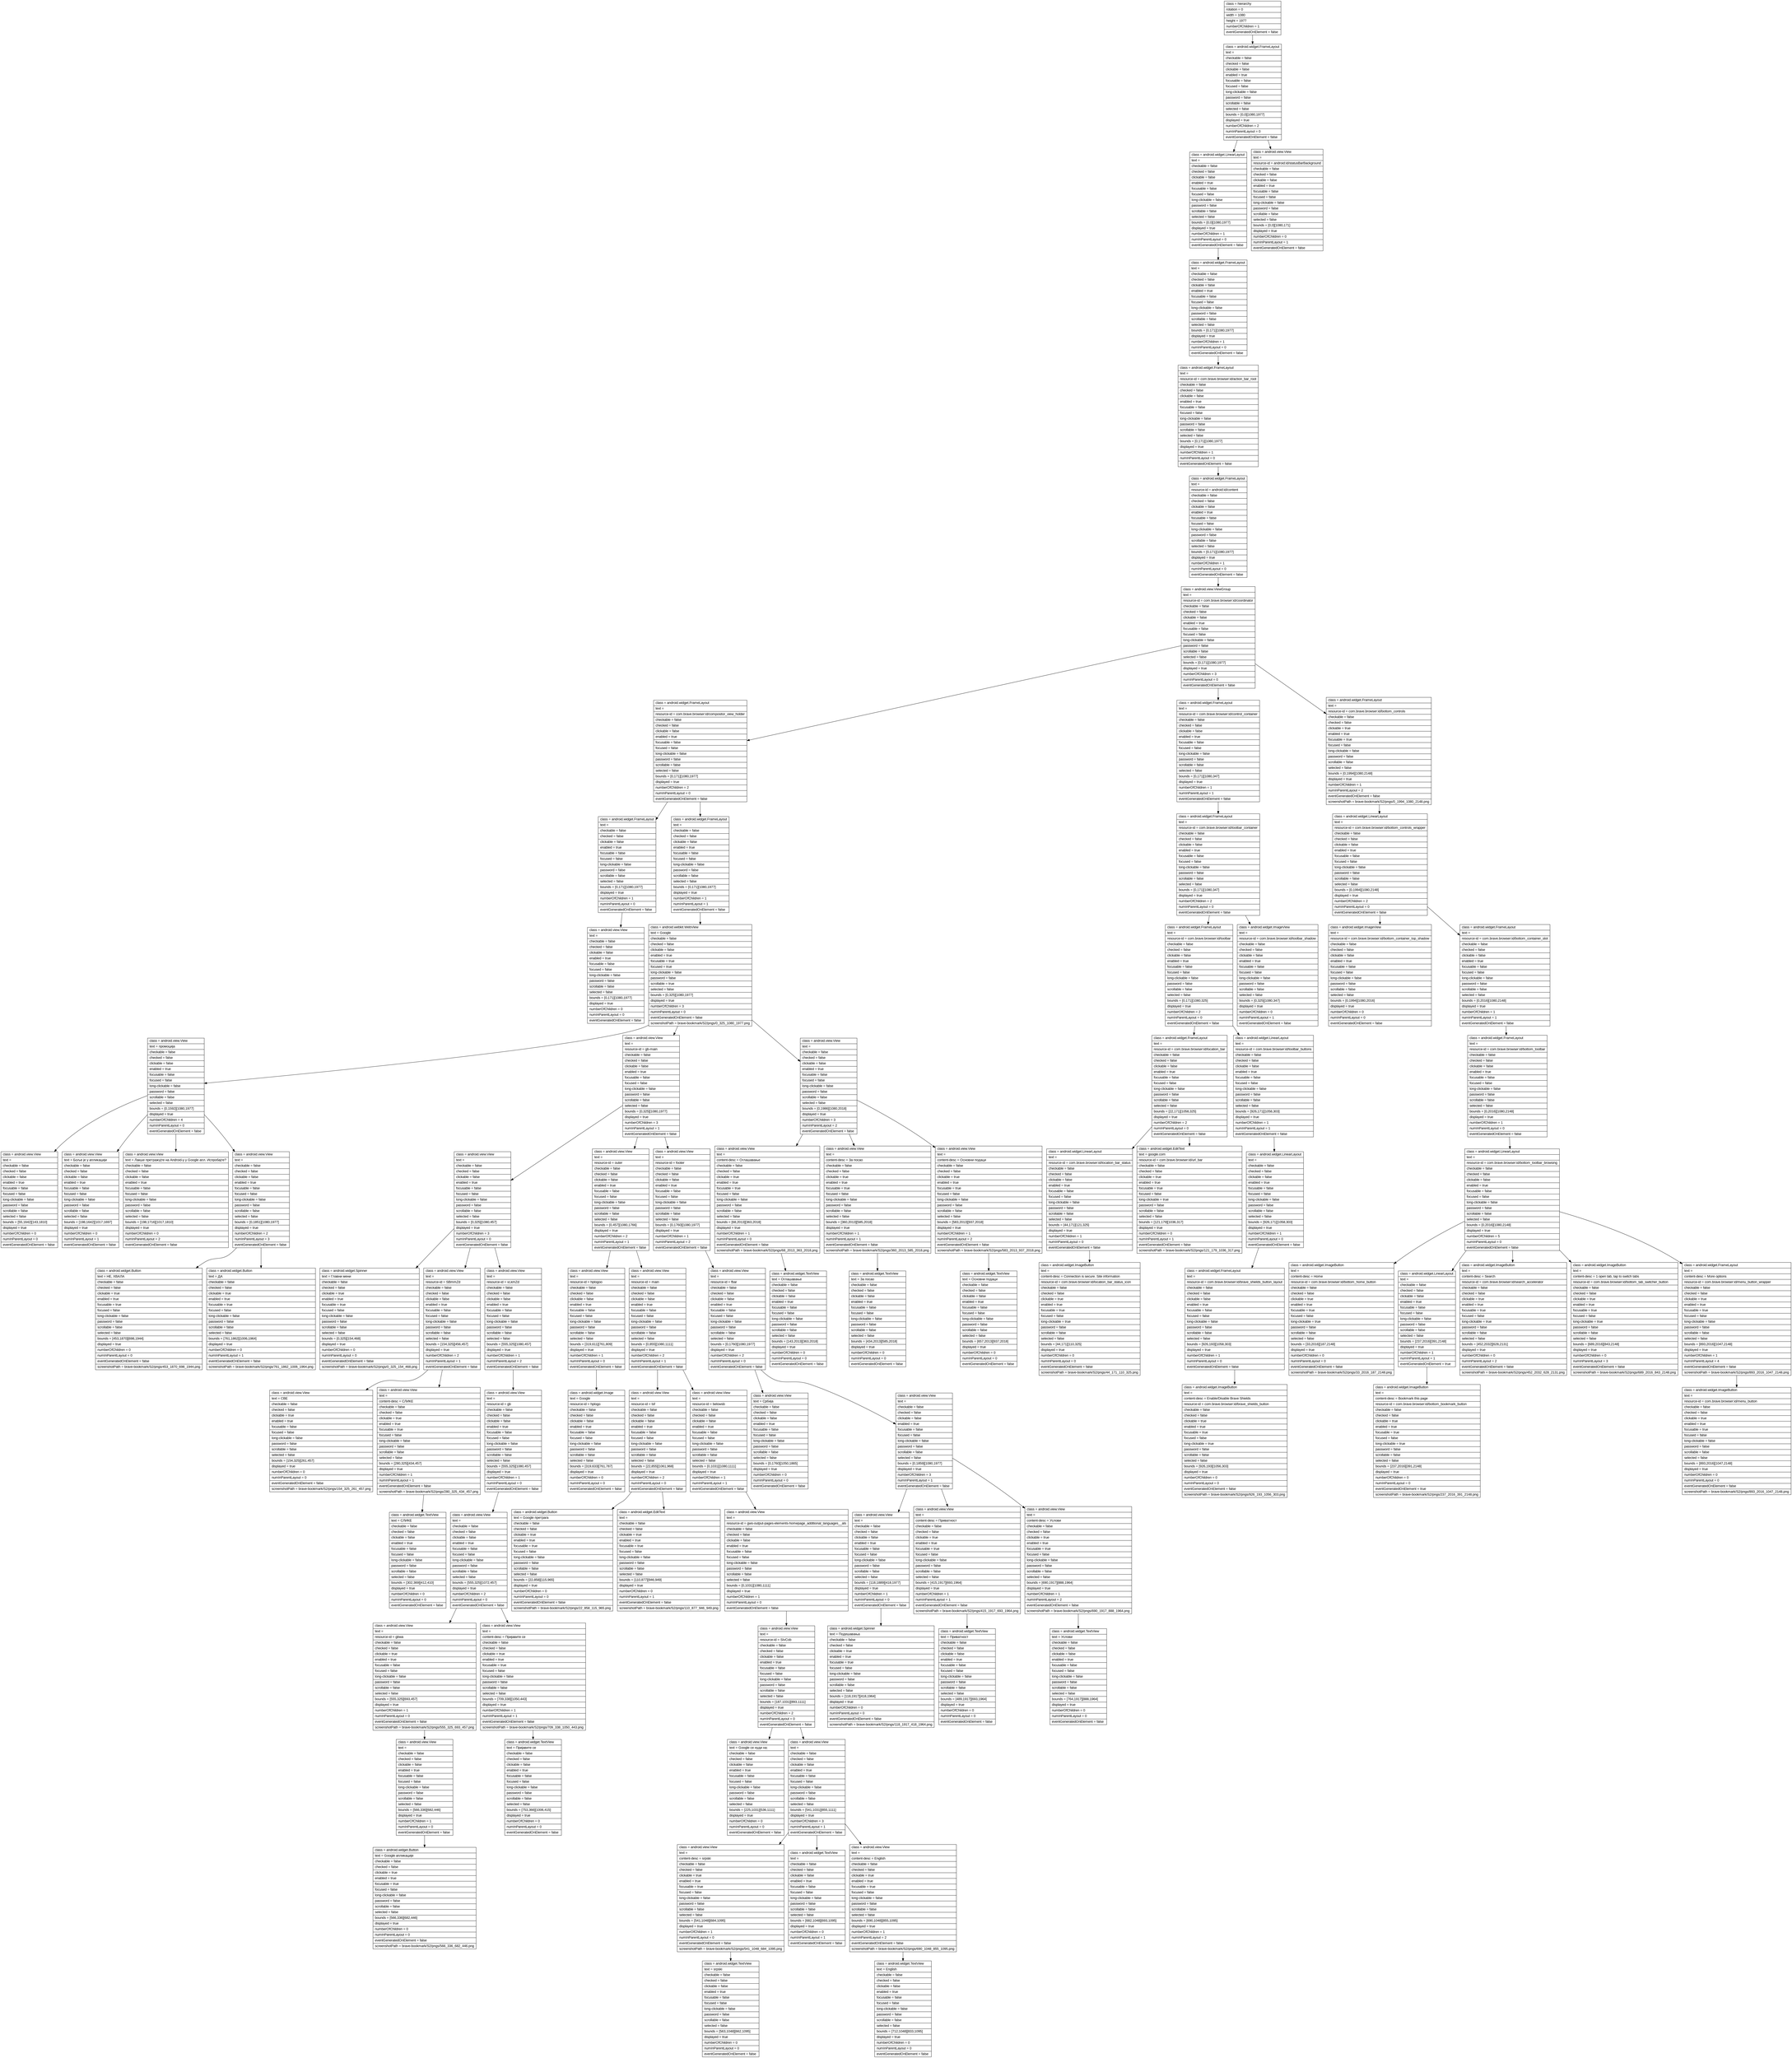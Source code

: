 digraph Layout {

	node [shape=record fontname=Arial];

	0	[label="{class = hierarchy\l|rotation = 0\l|width = 1080\l|height = 1977\l|numberOfChildren = 1\l|eventGeneratedOnElement = false \l}"]
	1	[label="{class = android.widget.FrameLayout\l|text = \l|checkable = false\l|checked = false\l|clickable = false\l|enabled = true\l|focusable = false\l|focused = false\l|long-clickable = false\l|password = false\l|scrollable = false\l|selected = false\l|bounds = [0,0][1080,1977]\l|displayed = true\l|numberOfChildren = 2\l|numInParentLayout = 0\l|eventGeneratedOnElement = false \l}"]
	2	[label="{class = android.widget.LinearLayout\l|text = \l|checkable = false\l|checked = false\l|clickable = false\l|enabled = true\l|focusable = false\l|focused = false\l|long-clickable = false\l|password = false\l|scrollable = false\l|selected = false\l|bounds = [0,0][1080,1977]\l|displayed = true\l|numberOfChildren = 1\l|numInParentLayout = 0\l|eventGeneratedOnElement = false \l}"]
	3	[label="{class = android.view.View\l|text = \l|resource-id = android:id/statusBarBackground\l|checkable = false\l|checked = false\l|clickable = false\l|enabled = true\l|focusable = false\l|focused = false\l|long-clickable = false\l|password = false\l|scrollable = false\l|selected = false\l|bounds = [0,0][1080,171]\l|displayed = true\l|numberOfChildren = 0\l|numInParentLayout = 1\l|eventGeneratedOnElement = false \l}"]
	4	[label="{class = android.widget.FrameLayout\l|text = \l|checkable = false\l|checked = false\l|clickable = false\l|enabled = true\l|focusable = false\l|focused = false\l|long-clickable = false\l|password = false\l|scrollable = false\l|selected = false\l|bounds = [0,171][1080,1977]\l|displayed = true\l|numberOfChildren = 1\l|numInParentLayout = 0\l|eventGeneratedOnElement = false \l}"]
	5	[label="{class = android.widget.FrameLayout\l|text = \l|resource-id = com.brave.browser:id/action_bar_root\l|checkable = false\l|checked = false\l|clickable = false\l|enabled = true\l|focusable = false\l|focused = false\l|long-clickable = false\l|password = false\l|scrollable = false\l|selected = false\l|bounds = [0,171][1080,1977]\l|displayed = true\l|numberOfChildren = 1\l|numInParentLayout = 0\l|eventGeneratedOnElement = false \l}"]
	6	[label="{class = android.widget.FrameLayout\l|text = \l|resource-id = android:id/content\l|checkable = false\l|checked = false\l|clickable = false\l|enabled = true\l|focusable = false\l|focused = false\l|long-clickable = false\l|password = false\l|scrollable = false\l|selected = false\l|bounds = [0,171][1080,1977]\l|displayed = true\l|numberOfChildren = 1\l|numInParentLayout = 0\l|eventGeneratedOnElement = false \l}"]
	7	[label="{class = android.view.ViewGroup\l|text = \l|resource-id = com.brave.browser:id/coordinator\l|checkable = false\l|checked = false\l|clickable = false\l|enabled = true\l|focusable = false\l|focused = false\l|long-clickable = false\l|password = false\l|scrollable = false\l|selected = false\l|bounds = [0,171][1080,1977]\l|displayed = true\l|numberOfChildren = 3\l|numInParentLayout = 0\l|eventGeneratedOnElement = false \l}"]
	8	[label="{class = android.widget.FrameLayout\l|text = \l|resource-id = com.brave.browser:id/compositor_view_holder\l|checkable = false\l|checked = false\l|clickable = false\l|enabled = true\l|focusable = false\l|focused = false\l|long-clickable = false\l|password = false\l|scrollable = false\l|selected = false\l|bounds = [0,171][1080,1977]\l|displayed = true\l|numberOfChildren = 2\l|numInParentLayout = 0\l|eventGeneratedOnElement = false \l}"]
	9	[label="{class = android.widget.FrameLayout\l|text = \l|resource-id = com.brave.browser:id/control_container\l|checkable = false\l|checked = false\l|clickable = false\l|enabled = true\l|focusable = false\l|focused = false\l|long-clickable = false\l|password = false\l|scrollable = false\l|selected = false\l|bounds = [0,171][1080,347]\l|displayed = true\l|numberOfChildren = 1\l|numInParentLayout = 1\l|eventGeneratedOnElement = false \l}"]
	10	[label="{class = android.widget.FrameLayout\l|text = \l|resource-id = com.brave.browser:id/bottom_controls\l|checkable = false\l|checked = false\l|clickable = true\l|enabled = true\l|focusable = true\l|focused = false\l|long-clickable = false\l|password = false\l|scrollable = false\l|selected = false\l|bounds = [0,1994][1080,2148]\l|displayed = true\l|numberOfChildren = 1\l|numInParentLayout = 2\l|eventGeneratedOnElement = false \l|screenshotPath = brave-bookmark/S2/pngs/0_1994_1080_2148.png\l}"]
	11	[label="{class = android.widget.FrameLayout\l|text = \l|checkable = false\l|checked = false\l|clickable = false\l|enabled = true\l|focusable = false\l|focused = false\l|long-clickable = false\l|password = false\l|scrollable = false\l|selected = false\l|bounds = [0,171][1080,1977]\l|displayed = true\l|numberOfChildren = 1\l|numInParentLayout = 0\l|eventGeneratedOnElement = false \l}"]
	12	[label="{class = android.widget.FrameLayout\l|text = \l|checkable = false\l|checked = false\l|clickable = false\l|enabled = true\l|focusable = false\l|focused = false\l|long-clickable = false\l|password = false\l|scrollable = false\l|selected = false\l|bounds = [0,171][1080,1977]\l|displayed = true\l|numberOfChildren = 1\l|numInParentLayout = 1\l|eventGeneratedOnElement = false \l}"]
	13	[label="{class = android.widget.FrameLayout\l|text = \l|resource-id = com.brave.browser:id/toolbar_container\l|checkable = false\l|checked = false\l|clickable = false\l|enabled = true\l|focusable = false\l|focused = false\l|long-clickable = false\l|password = false\l|scrollable = false\l|selected = false\l|bounds = [0,171][1080,347]\l|displayed = true\l|numberOfChildren = 2\l|numInParentLayout = 0\l|eventGeneratedOnElement = false \l}"]
	14	[label="{class = android.widget.LinearLayout\l|text = \l|resource-id = com.brave.browser:id/bottom_controls_wrapper\l|checkable = false\l|checked = false\l|clickable = false\l|enabled = true\l|focusable = false\l|focused = false\l|long-clickable = false\l|password = false\l|scrollable = false\l|selected = false\l|bounds = [0,1994][1080,2148]\l|displayed = true\l|numberOfChildren = 2\l|numInParentLayout = 0\l|eventGeneratedOnElement = false \l}"]
	15	[label="{class = android.view.View\l|text = \l|checkable = false\l|checked = false\l|clickable = false\l|enabled = true\l|focusable = false\l|focused = false\l|long-clickable = false\l|password = false\l|scrollable = false\l|selected = false\l|bounds = [0,171][1080,1977]\l|displayed = true\l|numberOfChildren = 0\l|numInParentLayout = 0\l|eventGeneratedOnElement = false \l}"]
	16	[label="{class = android.webkit.WebView\l|text = Google\l|checkable = false\l|checked = false\l|clickable = false\l|enabled = true\l|focusable = true\l|focused = true\l|long-clickable = false\l|password = false\l|scrollable = true\l|selected = false\l|bounds = [0,325][1080,1977]\l|displayed = true\l|numberOfChildren = 3\l|numInParentLayout = 0\l|eventGeneratedOnElement = false \l|screenshotPath = brave-bookmark/S2/pngs/0_325_1080_1977.png\l}"]
	17	[label="{class = android.widget.FrameLayout\l|text = \l|resource-id = com.brave.browser:id/toolbar\l|checkable = false\l|checked = false\l|clickable = false\l|enabled = true\l|focusable = false\l|focused = false\l|long-clickable = false\l|password = false\l|scrollable = false\l|selected = false\l|bounds = [0,171][1080,325]\l|displayed = true\l|numberOfChildren = 2\l|numInParentLayout = 0\l|eventGeneratedOnElement = false \l}"]
	18	[label="{class = android.widget.ImageView\l|text = \l|resource-id = com.brave.browser:id/toolbar_shadow\l|checkable = false\l|checked = false\l|clickable = false\l|enabled = true\l|focusable = false\l|focused = false\l|long-clickable = false\l|password = false\l|scrollable = false\l|selected = false\l|bounds = [0,325][1080,347]\l|displayed = true\l|numberOfChildren = 0\l|numInParentLayout = 1\l|eventGeneratedOnElement = false \l}"]
	19	[label="{class = android.widget.ImageView\l|text = \l|resource-id = com.brave.browser:id/bottom_container_top_shadow\l|checkable = false\l|checked = false\l|clickable = false\l|enabled = true\l|focusable = false\l|focused = false\l|long-clickable = false\l|password = false\l|scrollable = false\l|selected = false\l|bounds = [0,1994][1080,2016]\l|displayed = true\l|numberOfChildren = 0\l|numInParentLayout = 0\l|eventGeneratedOnElement = false \l}"]
	20	[label="{class = android.widget.FrameLayout\l|text = \l|resource-id = com.brave.browser:id/bottom_container_slot\l|checkable = false\l|checked = false\l|clickable = false\l|enabled = true\l|focusable = false\l|focused = false\l|long-clickable = false\l|password = false\l|scrollable = false\l|selected = false\l|bounds = [0,2016][1080,2148]\l|displayed = true\l|numberOfChildren = 1\l|numInParentLayout = 1\l|eventGeneratedOnElement = false \l}"]
	21	[label="{class = android.view.View\l|text = промоција\l|checkable = false\l|checked = false\l|clickable = false\l|enabled = true\l|focusable = false\l|focused = false\l|long-clickable = false\l|password = false\l|scrollable = false\l|selected = false\l|bounds = [0,1592][1080,1977]\l|displayed = true\l|numberOfChildren = 4\l|numInParentLayout = 0\l|eventGeneratedOnElement = false \l}"]
	22	[label="{class = android.view.View\l|text = \l|resource-id = gb-main\l|checkable = false\l|checked = false\l|clickable = false\l|enabled = true\l|focusable = false\l|focused = false\l|long-clickable = false\l|password = false\l|scrollable = false\l|selected = false\l|bounds = [0,325][1080,1977]\l|displayed = true\l|numberOfChildren = 3\l|numInParentLayout = 1\l|eventGeneratedOnElement = false \l}"]
	23	[label="{class = android.view.View\l|text = \l|checkable = false\l|checked = false\l|clickable = false\l|enabled = true\l|focusable = false\l|focused = false\l|long-clickable = false\l|password = false\l|scrollable = false\l|selected = false\l|bounds = [0,1986][1080,2018]\l|displayed = true\l|numberOfChildren = 3\l|numInParentLayout = 2\l|eventGeneratedOnElement = false \l}"]
	24	[label="{class = android.widget.FrameLayout\l|text = \l|resource-id = com.brave.browser:id/location_bar\l|checkable = false\l|checked = false\l|clickable = false\l|enabled = true\l|focusable = false\l|focused = false\l|long-clickable = false\l|password = false\l|scrollable = false\l|selected = false\l|bounds = [22,171][1058,325]\l|displayed = true\l|numberOfChildren = 2\l|numInParentLayout = 0\l|eventGeneratedOnElement = false \l}"]
	25	[label="{class = android.widget.LinearLayout\l|text = \l|resource-id = com.brave.browser:id/toolbar_buttons\l|checkable = false\l|checked = false\l|clickable = false\l|enabled = true\l|focusable = false\l|focused = false\l|long-clickable = false\l|password = false\l|scrollable = false\l|selected = false\l|bounds = [926,171][1058,303]\l|displayed = true\l|numberOfChildren = 1\l|numInParentLayout = 1\l|eventGeneratedOnElement = false \l}"]
	26	[label="{class = android.widget.FrameLayout\l|text = \l|resource-id = com.brave.browser:id/bottom_toolbar\l|checkable = false\l|checked = false\l|clickable = false\l|enabled = true\l|focusable = false\l|focused = false\l|long-clickable = false\l|password = false\l|scrollable = false\l|selected = false\l|bounds = [0,2016][1080,2148]\l|displayed = true\l|numberOfChildren = 1\l|numInParentLayout = 0\l|eventGeneratedOnElement = false \l}"]
	27	[label="{class = android.view.View\l|text = \l|checkable = false\l|checked = false\l|clickable = false\l|enabled = true\l|focusable = false\l|focused = false\l|long-clickable = false\l|password = false\l|scrollable = false\l|selected = false\l|bounds = [55,1642][143,1810]\l|displayed = true\l|numberOfChildren = 0\l|numInParentLayout = 0\l|eventGeneratedOnElement = false \l}"]
	28	[label="{class = android.view.View\l|text = Боље је у апликацији\l|checkable = false\l|checked = false\l|clickable = false\l|enabled = true\l|focusable = false\l|focused = false\l|long-clickable = false\l|password = false\l|scrollable = false\l|selected = false\l|bounds = [198,1642][1017,1697]\l|displayed = true\l|numberOfChildren = 0\l|numInParentLayout = 1\l|eventGeneratedOnElement = false \l}"]
	29	[label="{class = android.view.View\l|text = Лакше претражујте на Android-у у Google апл. Испробајте?\l|checkable = false\l|checked = false\l|clickable = false\l|enabled = true\l|focusable = false\l|focused = false\l|long-clickable = false\l|password = false\l|scrollable = false\l|selected = false\l|bounds = [198,1716][1017,1810]\l|displayed = true\l|numberOfChildren = 0\l|numInParentLayout = 2\l|eventGeneratedOnElement = false \l}"]
	30	[label="{class = android.view.View\l|text = \l|checkable = false\l|checked = false\l|clickable = false\l|enabled = true\l|focusable = false\l|focused = false\l|long-clickable = false\l|password = false\l|scrollable = false\l|selected = false\l|bounds = [0,1851][1080,1977]\l|displayed = true\l|numberOfChildren = 2\l|numInParentLayout = 3\l|eventGeneratedOnElement = false \l}"]
	31	[label="{class = android.view.View\l|text = \l|checkable = false\l|checked = false\l|clickable = false\l|enabled = true\l|focusable = false\l|focused = false\l|long-clickable = false\l|password = false\l|scrollable = false\l|selected = false\l|bounds = [0,325][1080,457]\l|displayed = true\l|numberOfChildren = 3\l|numInParentLayout = 0\l|eventGeneratedOnElement = false \l}"]
	32	[label="{class = android.view.View\l|text = \l|resource-id = outer\l|checkable = false\l|checked = false\l|clickable = false\l|enabled = true\l|focusable = false\l|focused = false\l|long-clickable = false\l|password = false\l|scrollable = false\l|selected = false\l|bounds = [0,457][1080,1766]\l|displayed = true\l|numberOfChildren = 2\l|numInParentLayout = 1\l|eventGeneratedOnElement = false \l}"]
	33	[label="{class = android.view.View\l|text = \l|resource-id = footer\l|checkable = false\l|checked = false\l|clickable = false\l|enabled = true\l|focusable = false\l|focused = false\l|long-clickable = false\l|password = false\l|scrollable = false\l|selected = false\l|bounds = [0,1760][1080,1977]\l|displayed = true\l|numberOfChildren = 1\l|numInParentLayout = 2\l|eventGeneratedOnElement = false \l}"]
	34	[label="{class = android.view.View\l|text = \l|content-desc = Оглашавање\l|checkable = false\l|checked = false\l|clickable = true\l|enabled = true\l|focusable = true\l|focused = false\l|long-clickable = false\l|password = false\l|scrollable = false\l|selected = false\l|bounds = [68,2013][363,2018]\l|displayed = true\l|numberOfChildren = 1\l|numInParentLayout = 0\l|eventGeneratedOnElement = false \l|screenshotPath = brave-bookmark/S2/pngs/68_2013_363_2018.png\l}"]
	35	[label="{class = android.view.View\l|text = \l|content-desc = За посао\l|checkable = false\l|checked = false\l|clickable = true\l|enabled = true\l|focusable = true\l|focused = false\l|long-clickable = false\l|password = false\l|scrollable = false\l|selected = false\l|bounds = [360,2013][585,2018]\l|displayed = true\l|numberOfChildren = 1\l|numInParentLayout = 1\l|eventGeneratedOnElement = false \l|screenshotPath = brave-bookmark/S2/pngs/360_2013_585_2018.png\l}"]
	36	[label="{class = android.view.View\l|text = \l|content-desc = Основни подаци\l|checkable = false\l|checked = false\l|clickable = true\l|enabled = true\l|focusable = true\l|focused = false\l|long-clickable = false\l|password = false\l|scrollable = false\l|selected = false\l|bounds = [583,2013][937,2018]\l|displayed = true\l|numberOfChildren = 1\l|numInParentLayout = 2\l|eventGeneratedOnElement = false \l|screenshotPath = brave-bookmark/S2/pngs/583_2013_937_2018.png\l}"]
	37	[label="{class = android.widget.LinearLayout\l|text = \l|resource-id = com.brave.browser:id/location_bar_status\l|checkable = false\l|checked = false\l|clickable = false\l|enabled = true\l|focusable = false\l|focused = false\l|long-clickable = false\l|password = false\l|scrollable = false\l|selected = false\l|bounds = [44,171][121,325]\l|displayed = true\l|numberOfChildren = 1\l|numInParentLayout = 0\l|eventGeneratedOnElement = false \l}"]
	38	[label="{class = android.widget.EditText\l|text = google.com\l|resource-id = com.brave.browser:id/url_bar\l|checkable = false\l|checked = false\l|clickable = true\l|enabled = true\l|focusable = true\l|focused = false\l|long-clickable = true\l|password = false\l|scrollable = false\l|selected = false\l|bounds = [121,179][1036,317]\l|displayed = true\l|numberOfChildren = 0\l|numInParentLayout = 1\l|eventGeneratedOnElement = false \l|screenshotPath = brave-bookmark/S2/pngs/121_179_1036_317.png\l}"]
	39	[label="{class = android.widget.LinearLayout\l|text = \l|checkable = false\l|checked = false\l|clickable = false\l|enabled = true\l|focusable = false\l|focused = false\l|long-clickable = false\l|password = false\l|scrollable = false\l|selected = false\l|bounds = [926,171][1058,303]\l|displayed = true\l|numberOfChildren = 1\l|numInParentLayout = 0\l|eventGeneratedOnElement = false \l}"]
	40	[label="{class = android.widget.LinearLayout\l|text = \l|resource-id = com.brave.browser:id/bottom_toolbar_browsing\l|checkable = false\l|checked = false\l|clickable = false\l|enabled = true\l|focusable = false\l|focused = false\l|long-clickable = false\l|password = false\l|scrollable = false\l|selected = false\l|bounds = [0,2016][1080,2148]\l|displayed = true\l|numberOfChildren = 5\l|numInParentLayout = 0\l|eventGeneratedOnElement = false \l}"]
	41	[label="{class = android.widget.Button\l|text = НЕ, ХВАЛА\l|checkable = false\l|checked = false\l|clickable = true\l|enabled = true\l|focusable = true\l|focused = false\l|long-clickable = false\l|password = false\l|scrollable = false\l|selected = false\l|bounds = [453,1870][698,1944]\l|displayed = true\l|numberOfChildren = 0\l|numInParentLayout = 0\l|eventGeneratedOnElement = false \l|screenshotPath = brave-bookmark/S2/pngs/453_1870_698_1944.png\l}"]
	42	[label="{class = android.widget.Button\l|text = ДА\l|checkable = false\l|checked = false\l|clickable = true\l|enabled = true\l|focusable = true\l|focused = false\l|long-clickable = false\l|password = false\l|scrollable = false\l|selected = false\l|bounds = [761,1862][1006,1964]\l|displayed = true\l|numberOfChildren = 0\l|numInParentLayout = 1\l|eventGeneratedOnElement = false \l|screenshotPath = brave-bookmark/S2/pngs/761_1862_1006_1964.png\l}"]
	43	[label="{class = android.widget.Spinner\l|text = Главни мени\l|checkable = false\l|checked = false\l|clickable = true\l|enabled = true\l|focusable = true\l|focused = false\l|long-clickable = false\l|password = false\l|scrollable = false\l|selected = false\l|bounds = [0,325][154,468]\l|displayed = true\l|numberOfChildren = 0\l|numInParentLayout = 0\l|eventGeneratedOnElement = false \l|screenshotPath = brave-bookmark/S2/pngs/0_325_154_468.png\l}"]
	44	[label="{class = android.view.View\l|text = \l|resource-id = SBmmZd\l|checkable = false\l|checked = false\l|clickable = false\l|enabled = true\l|focusable = false\l|focused = false\l|long-clickable = false\l|password = false\l|scrollable = false\l|selected = false\l|bounds = [154,325][456,457]\l|displayed = true\l|numberOfChildren = 2\l|numInParentLayout = 1\l|eventGeneratedOnElement = false \l}"]
	45	[label="{class = android.view.View\l|text = \l|resource-id = vLkmZd\l|checkable = false\l|checked = false\l|clickable = false\l|enabled = true\l|focusable = false\l|focused = false\l|long-clickable = false\l|password = false\l|scrollable = false\l|selected = false\l|bounds = [555,325][1080,457]\l|displayed = true\l|numberOfChildren = 1\l|numInParentLayout = 2\l|eventGeneratedOnElement = false \l}"]
	46	[label="{class = android.view.View\l|text = \l|resource-id = hplogoo\l|checkable = false\l|checked = false\l|clickable = false\l|enabled = true\l|focusable = false\l|focused = false\l|long-clickable = false\l|password = false\l|scrollable = false\l|selected = false\l|bounds = [319,611][761,809]\l|displayed = true\l|numberOfChildren = 1\l|numInParentLayout = 0\l|eventGeneratedOnElement = false \l}"]
	47	[label="{class = android.view.View\l|text = \l|resource-id = main\l|checkable = false\l|checked = false\l|clickable = false\l|enabled = true\l|focusable = false\l|focused = false\l|long-clickable = false\l|password = false\l|scrollable = false\l|selected = false\l|bounds = [0,855][1080,1111]\l|displayed = true\l|numberOfChildren = 2\l|numInParentLayout = 1\l|eventGeneratedOnElement = false \l}"]
	48	[label="{class = android.view.View\l|text = \l|resource-id = fbar\l|checkable = false\l|checked = false\l|clickable = false\l|enabled = true\l|focusable = false\l|focused = false\l|long-clickable = false\l|password = false\l|scrollable = false\l|selected = false\l|bounds = [0,1760][1080,1977]\l|displayed = true\l|numberOfChildren = 2\l|numInParentLayout = 0\l|eventGeneratedOnElement = false \l}"]
	49	[label="{class = android.widget.TextView\l|text = Оглашавање\l|checkable = false\l|checked = false\l|clickable = false\l|enabled = true\l|focusable = false\l|focused = false\l|long-clickable = false\l|password = false\l|scrollable = false\l|selected = false\l|bounds = [143,2013][363,2018]\l|displayed = true\l|numberOfChildren = 0\l|numInParentLayout = 0\l|eventGeneratedOnElement = false \l}"]
	50	[label="{class = android.widget.TextView\l|text = За посао\l|checkable = false\l|checked = false\l|clickable = false\l|enabled = true\l|focusable = false\l|focused = false\l|long-clickable = false\l|password = false\l|scrollable = false\l|selected = false\l|bounds = [434,2013][585,2018]\l|displayed = true\l|numberOfChildren = 0\l|numInParentLayout = 0\l|eventGeneratedOnElement = false \l}"]
	51	[label="{class = android.widget.TextView\l|text = Основни подаци\l|checkable = false\l|checked = false\l|clickable = false\l|enabled = true\l|focusable = false\l|focused = false\l|long-clickable = false\l|password = false\l|scrollable = false\l|selected = false\l|bounds = [657,2013][937,2018]\l|displayed = true\l|numberOfChildren = 0\l|numInParentLayout = 0\l|eventGeneratedOnElement = false \l}"]
	52	[label="{class = android.widget.ImageButton\l|text = \l|content-desc = Connection is secure. Site information\l|resource-id = com.brave.browser:id/location_bar_status_icon\l|checkable = false\l|checked = false\l|clickable = true\l|enabled = true\l|focusable = true\l|focused = false\l|long-clickable = true\l|password = false\l|scrollable = false\l|selected = false\l|bounds = [44,171][110,325]\l|displayed = true\l|numberOfChildren = 0\l|numInParentLayout = 0\l|eventGeneratedOnElement = false \l|screenshotPath = brave-bookmark/S2/pngs/44_171_110_325.png\l}"]
	53	[label="{class = android.widget.FrameLayout\l|text = \l|resource-id = com.brave.browser:id/brave_shields_button_layout\l|checkable = false\l|checked = false\l|clickable = false\l|enabled = true\l|focusable = false\l|focused = false\l|long-clickable = false\l|password = false\l|scrollable = false\l|selected = false\l|bounds = [926,193][1058,303]\l|displayed = true\l|numberOfChildren = 1\l|numInParentLayout = 0\l|eventGeneratedOnElement = false \l}"]
	54	[label="{class = android.widget.ImageButton\l|text = \l|content-desc = Home\l|resource-id = com.brave.browser:id/bottom_home_button\l|checkable = false\l|checked = false\l|clickable = true\l|enabled = true\l|focusable = true\l|focused = false\l|long-clickable = true\l|password = false\l|scrollable = false\l|selected = false\l|bounds = [33,2016][187,2148]\l|displayed = true\l|numberOfChildren = 0\l|numInParentLayout = 0\l|eventGeneratedOnElement = false \l|screenshotPath = brave-bookmark/S2/pngs/33_2016_187_2148.png\l}"]
	55	[label="{class = android.widget.LinearLayout\l|text = \l|checkable = false\l|checked = false\l|clickable = false\l|enabled = true\l|focusable = false\l|focused = false\l|long-clickable = false\l|password = false\l|scrollable = false\l|selected = false\l|bounds = [237,2016][391,2148]\l|displayed = true\l|numberOfChildren = 1\l|numInParentLayout = 1\l|eventGeneratedOnElement = true \l}"]
	56	[label="{class = android.widget.ImageButton\l|text = \l|content-desc = Search\l|resource-id = com.brave.browser:id/search_accelerator\l|checkable = false\l|checked = false\l|clickable = true\l|enabled = true\l|focusable = true\l|focused = false\l|long-clickable = true\l|password = false\l|scrollable = false\l|selected = false\l|bounds = [452,2032][628,2131]\l|displayed = true\l|numberOfChildren = 0\l|numInParentLayout = 2\l|eventGeneratedOnElement = false \l|screenshotPath = brave-bookmark/S2/pngs/452_2032_628_2131.png\l}"]
	57	[label="{class = android.widget.ImageButton\l|text = \l|content-desc = 1 open tab, tap to switch tabs\l|resource-id = com.brave.browser:id/bottom_tab_switcher_button\l|checkable = false\l|checked = false\l|clickable = true\l|enabled = true\l|focusable = true\l|focused = false\l|long-clickable = true\l|password = false\l|scrollable = false\l|selected = false\l|bounds = [689,2016][843,2148]\l|displayed = true\l|numberOfChildren = 0\l|numInParentLayout = 3\l|eventGeneratedOnElement = false \l|screenshotPath = brave-bookmark/S2/pngs/689_2016_843_2148.png\l}"]
	58	[label="{class = android.widget.FrameLayout\l|text = \l|content-desc = More options\l|resource-id = com.brave.browser:id/menu_button_wrapper\l|checkable = false\l|checked = false\l|clickable = true\l|enabled = true\l|focusable = true\l|focused = false\l|long-clickable = false\l|password = false\l|scrollable = false\l|selected = false\l|bounds = [893,2016][1047,2148]\l|displayed = true\l|numberOfChildren = 1\l|numInParentLayout = 4\l|eventGeneratedOnElement = false \l|screenshotPath = brave-bookmark/S2/pngs/893_2016_1047_2148.png\l}"]
	59	[label="{class = android.view.View\l|text = СВЕ\l|checkable = false\l|checked = false\l|clickable = true\l|enabled = true\l|focusable = false\l|focused = false\l|long-clickable = false\l|password = false\l|scrollable = false\l|selected = false\l|bounds = [154,325][261,457]\l|displayed = true\l|numberOfChildren = 0\l|numInParentLayout = 0\l|eventGeneratedOnElement = false \l|screenshotPath = brave-bookmark/S2/pngs/154_325_261_457.png\l}"]
	60	[label="{class = android.view.View\l|text = \l|content-desc = СЛИКЕ\l|checkable = false\l|checked = false\l|clickable = true\l|enabled = true\l|focusable = true\l|focused = false\l|long-clickable = false\l|password = false\l|scrollable = false\l|selected = false\l|bounds = [280,325][434,457]\l|displayed = true\l|numberOfChildren = 1\l|numInParentLayout = 1\l|eventGeneratedOnElement = false \l|screenshotPath = brave-bookmark/S2/pngs/280_325_434_457.png\l}"]
	61	[label="{class = android.view.View\l|text = \l|resource-id = gb\l|checkable = false\l|checked = false\l|clickable = false\l|enabled = true\l|focusable = false\l|focused = false\l|long-clickable = false\l|password = false\l|scrollable = false\l|selected = false\l|bounds = [555,325][1080,457]\l|displayed = true\l|numberOfChildren = 1\l|numInParentLayout = 0\l|eventGeneratedOnElement = false \l}"]
	62	[label="{class = android.widget.Image\l|text = Google\l|resource-id = hplogo\l|checkable = false\l|checked = false\l|clickable = false\l|enabled = true\l|focusable = false\l|focused = false\l|long-clickable = false\l|password = false\l|scrollable = false\l|selected = false\l|bounds = [319,633][761,787]\l|displayed = true\l|numberOfChildren = 0\l|numInParentLayout = 0\l|eventGeneratedOnElement = false \l}"]
	63	[label="{class = android.view.View\l|text = \l|resource-id = tsf\l|checkable = false\l|checked = false\l|clickable = false\l|enabled = true\l|focusable = false\l|focused = false\l|long-clickable = false\l|password = false\l|scrollable = false\l|selected = false\l|bounds = [22,855][1061,968]\l|displayed = true\l|numberOfChildren = 2\l|numInParentLayout = 0\l|eventGeneratedOnElement = false \l}"]
	64	[label="{class = android.view.View\l|text = \l|resource-id = belowsb\l|checkable = false\l|checked = false\l|clickable = false\l|enabled = true\l|focusable = false\l|focused = false\l|long-clickable = false\l|password = false\l|scrollable = false\l|selected = false\l|bounds = [0,1031][1080,1111]\l|displayed = true\l|numberOfChildren = 1\l|numInParentLayout = 1\l|eventGeneratedOnElement = false \l}"]
	65	[label="{class = android.view.View\l|text = Србија\l|checkable = false\l|checked = false\l|clickable = false\l|enabled = true\l|focusable = false\l|focused = false\l|long-clickable = false\l|password = false\l|scrollable = false\l|selected = false\l|bounds = [0,1760][1050,1865]\l|displayed = true\l|numberOfChildren = 0\l|numInParentLayout = 0\l|eventGeneratedOnElement = false \l}"]
	66	[label="{class = android.view.View\l|text = \l|checkable = false\l|checked = false\l|clickable = false\l|enabled = true\l|focusable = false\l|focused = false\l|long-clickable = false\l|password = false\l|scrollable = false\l|selected = false\l|bounds = [0,1859][1080,1977]\l|displayed = true\l|numberOfChildren = 3\l|numInParentLayout = 1\l|eventGeneratedOnElement = false \l}"]
	67	[label="{class = android.widget.ImageButton\l|text = \l|content-desc = Enable/Disable Brave Shields\l|resource-id = com.brave.browser:id/brave_shields_button\l|checkable = false\l|checked = false\l|clickable = true\l|enabled = true\l|focusable = true\l|focused = false\l|long-clickable = true\l|password = false\l|scrollable = false\l|selected = false\l|bounds = [926,193][1056,303]\l|displayed = true\l|numberOfChildren = 0\l|numInParentLayout = 0\l|eventGeneratedOnElement = false \l|screenshotPath = brave-bookmark/S2/pngs/926_193_1056_303.png\l}"]
	68	[label="{class = android.widget.ImageButton\l|text = \l|content-desc = Bookmark this page\l|resource-id = com.brave.browser:id/bottom_bookmark_button\l|checkable = false\l|checked = false\l|clickable = true\l|enabled = true\l|focusable = true\l|focused = false\l|long-clickable = true\l|password = false\l|scrollable = false\l|selected = false\l|bounds = [237,2016][391,2148]\l|displayed = true\l|numberOfChildren = 0\l|numInParentLayout = 0\l|eventGeneratedOnElement = true \l|screenshotPath = brave-bookmark/S2/pngs/237_2016_391_2148.png\l}"]
	69	[label="{class = android.widget.ImageButton\l|text = \l|resource-id = com.brave.browser:id/menu_button\l|checkable = false\l|checked = false\l|clickable = true\l|enabled = true\l|focusable = true\l|focused = false\l|long-clickable = false\l|password = false\l|scrollable = false\l|selected = false\l|bounds = [893,2016][1047,2148]\l|displayed = true\l|numberOfChildren = 0\l|numInParentLayout = 0\l|eventGeneratedOnElement = false \l|screenshotPath = brave-bookmark/S2/pngs/893_2016_1047_2148.png\l}"]
	70	[label="{class = android.widget.TextView\l|text = СЛИКЕ\l|checkable = false\l|checked = false\l|clickable = false\l|enabled = true\l|focusable = false\l|focused = false\l|long-clickable = false\l|password = false\l|scrollable = false\l|selected = false\l|bounds = [302,369][412,410]\l|displayed = true\l|numberOfChildren = 0\l|numInParentLayout = 0\l|eventGeneratedOnElement = false \l}"]
	71	[label="{class = android.view.View\l|text = \l|checkable = false\l|checked = false\l|clickable = false\l|enabled = true\l|focusable = false\l|focused = false\l|long-clickable = false\l|password = false\l|scrollable = false\l|selected = false\l|bounds = [555,325][1072,457]\l|displayed = true\l|numberOfChildren = 2\l|numInParentLayout = 0\l|eventGeneratedOnElement = false \l}"]
	72	[label="{class = android.widget.Button\l|text = Google претрага\l|checkable = false\l|checked = false\l|clickable = true\l|enabled = true\l|focusable = true\l|focused = false\l|long-clickable = false\l|password = false\l|scrollable = false\l|selected = false\l|bounds = [22,858][115,965]\l|displayed = true\l|numberOfChildren = 0\l|numInParentLayout = 0\l|eventGeneratedOnElement = false \l|screenshotPath = brave-bookmark/S2/pngs/22_858_115_965.png\l}"]
	73	[label="{class = android.widget.EditText\l|text = \l|checkable = false\l|checked = false\l|clickable = true\l|enabled = true\l|focusable = true\l|focused = false\l|long-clickable = false\l|password = false\l|scrollable = false\l|selected = false\l|bounds = [110,877][946,949]\l|displayed = true\l|numberOfChildren = 0\l|numInParentLayout = 1\l|eventGeneratedOnElement = false \l|screenshotPath = brave-bookmark/S2/pngs/110_877_946_949.png\l}"]
	74	[label="{class = android.view.View\l|text = \l|resource-id = gws-output-pages-elements-homepage_additional_languages__als\l|checkable = false\l|checked = false\l|clickable = false\l|enabled = true\l|focusable = false\l|focused = false\l|long-clickable = false\l|password = false\l|scrollable = false\l|selected = false\l|bounds = [0,1031][1080,1111]\l|displayed = true\l|numberOfChildren = 1\l|numInParentLayout = 0\l|eventGeneratedOnElement = false \l}"]
	75	[label="{class = android.view.View\l|text = \l|checkable = false\l|checked = false\l|clickable = false\l|enabled = true\l|focusable = false\l|focused = false\l|long-clickable = false\l|password = false\l|scrollable = false\l|selected = false\l|bounds = [118,1889][418,1977]\l|displayed = true\l|numberOfChildren = 1\l|numInParentLayout = 0\l|eventGeneratedOnElement = false \l}"]
	76	[label="{class = android.view.View\l|text = \l|content-desc = Приватност\l|checkable = false\l|checked = false\l|clickable = true\l|enabled = true\l|focusable = true\l|focused = false\l|long-clickable = false\l|password = false\l|scrollable = false\l|selected = false\l|bounds = [415,1917][693,1964]\l|displayed = true\l|numberOfChildren = 1\l|numInParentLayout = 1\l|eventGeneratedOnElement = false \l|screenshotPath = brave-bookmark/S2/pngs/415_1917_693_1964.png\l}"]
	77	[label="{class = android.view.View\l|text = \l|content-desc = Услови\l|checkable = false\l|checked = false\l|clickable = true\l|enabled = true\l|focusable = true\l|focused = false\l|long-clickable = false\l|password = false\l|scrollable = false\l|selected = false\l|bounds = [690,1917][888,1964]\l|displayed = true\l|numberOfChildren = 1\l|numInParentLayout = 2\l|eventGeneratedOnElement = false \l|screenshotPath = brave-bookmark/S2/pngs/690_1917_888_1964.png\l}"]
	78	[label="{class = android.view.View\l|text = \l|resource-id = gbwa\l|checkable = false\l|checked = false\l|clickable = true\l|enabled = true\l|focusable = false\l|focused = false\l|long-clickable = false\l|password = false\l|scrollable = false\l|selected = false\l|bounds = [555,325][693,457]\l|displayed = true\l|numberOfChildren = 1\l|numInParentLayout = 0\l|eventGeneratedOnElement = false \l|screenshotPath = brave-bookmark/S2/pngs/555_325_693_457.png\l}"]
	79	[label="{class = android.view.View\l|text = \l|content-desc = Пријавите се\l|checkable = false\l|checked = false\l|clickable = true\l|enabled = true\l|focusable = true\l|focused = false\l|long-clickable = false\l|password = false\l|scrollable = false\l|selected = false\l|bounds = [709,338][1050,443]\l|displayed = true\l|numberOfChildren = 1\l|numInParentLayout = 1\l|eventGeneratedOnElement = false \l|screenshotPath = brave-bookmark/S2/pngs/709_338_1050_443.png\l}"]
	80	[label="{class = android.view.View\l|text = \l|resource-id = SIvCob\l|checkable = false\l|checked = false\l|clickable = false\l|enabled = true\l|focusable = false\l|focused = false\l|long-clickable = false\l|password = false\l|scrollable = false\l|selected = false\l|bounds = [187,1031][893,1111]\l|displayed = true\l|numberOfChildren = 2\l|numInParentLayout = 0\l|eventGeneratedOnElement = false \l}"]
	81	[label="{class = android.widget.Spinner\l|text = Подешавања\l|checkable = false\l|checked = false\l|clickable = true\l|enabled = true\l|focusable = true\l|focused = false\l|long-clickable = false\l|password = false\l|scrollable = false\l|selected = false\l|bounds = [118,1917][418,1964]\l|displayed = true\l|numberOfChildren = 0\l|numInParentLayout = 0\l|eventGeneratedOnElement = false \l|screenshotPath = brave-bookmark/S2/pngs/118_1917_418_1964.png\l}"]
	82	[label="{class = android.widget.TextView\l|text = Приватност\l|checkable = false\l|checked = false\l|clickable = false\l|enabled = true\l|focusable = false\l|focused = false\l|long-clickable = false\l|password = false\l|scrollable = false\l|selected = false\l|bounds = [489,1917][693,1964]\l|displayed = true\l|numberOfChildren = 0\l|numInParentLayout = 0\l|eventGeneratedOnElement = false \l}"]
	83	[label="{class = android.widget.TextView\l|text = Услови\l|checkable = false\l|checked = false\l|clickable = false\l|enabled = true\l|focusable = false\l|focused = false\l|long-clickable = false\l|password = false\l|scrollable = false\l|selected = false\l|bounds = [764,1917][888,1964]\l|displayed = true\l|numberOfChildren = 0\l|numInParentLayout = 0\l|eventGeneratedOnElement = false \l}"]
	84	[label="{class = android.view.View\l|text = \l|checkable = false\l|checked = false\l|clickable = false\l|enabled = true\l|focusable = false\l|focused = false\l|long-clickable = false\l|password = false\l|scrollable = false\l|selected = false\l|bounds = [566,336][682,446]\l|displayed = true\l|numberOfChildren = 1\l|numInParentLayout = 0\l|eventGeneratedOnElement = false \l}"]
	85	[label="{class = android.widget.TextView\l|text = Пријавите се\l|checkable = false\l|checked = false\l|clickable = false\l|enabled = true\l|focusable = false\l|focused = false\l|long-clickable = false\l|password = false\l|scrollable = false\l|selected = false\l|bounds = [753,366][1006,415]\l|displayed = true\l|numberOfChildren = 0\l|numInParentLayout = 0\l|eventGeneratedOnElement = false \l}"]
	86	[label="{class = android.view.View\l|text = Google се нуди на:\l|checkable = false\l|checked = false\l|clickable = false\l|enabled = true\l|focusable = false\l|focused = false\l|long-clickable = false\l|password = false\l|scrollable = false\l|selected = false\l|bounds = [225,1031][536,1111]\l|displayed = true\l|numberOfChildren = 0\l|numInParentLayout = 0\l|eventGeneratedOnElement = false \l}"]
	87	[label="{class = android.view.View\l|text = \l|checkable = false\l|checked = false\l|clickable = false\l|enabled = true\l|focusable = false\l|focused = false\l|long-clickable = false\l|password = false\l|scrollable = false\l|selected = false\l|bounds = [541,1031][855,1111]\l|displayed = true\l|numberOfChildren = 3\l|numInParentLayout = 1\l|eventGeneratedOnElement = false \l}"]
	88	[label="{class = android.widget.Button\l|text = Google апликације\l|checkable = false\l|checked = false\l|clickable = true\l|enabled = true\l|focusable = true\l|focused = false\l|long-clickable = false\l|password = false\l|scrollable = false\l|selected = false\l|bounds = [566,336][682,446]\l|displayed = true\l|numberOfChildren = 0\l|numInParentLayout = 0\l|eventGeneratedOnElement = false \l|screenshotPath = brave-bookmark/S2/pngs/566_336_682_446.png\l}"]
	89	[label="{class = android.view.View\l|text = \l|content-desc = srpski\l|checkable = false\l|checked = false\l|clickable = true\l|enabled = true\l|focusable = true\l|focused = false\l|long-clickable = false\l|password = false\l|scrollable = false\l|selected = false\l|bounds = [541,1048][684,1095]\l|displayed = true\l|numberOfChildren = 1\l|numInParentLayout = 0\l|eventGeneratedOnElement = false \l|screenshotPath = brave-bookmark/S2/pngs/541_1048_684_1095.png\l}"]
	90	[label="{class = android.widget.TextView\l|text =  \l|checkable = false\l|checked = false\l|clickable = false\l|enabled = true\l|focusable = false\l|focused = false\l|long-clickable = false\l|password = false\l|scrollable = false\l|selected = false\l|bounds = [682,1048][693,1095]\l|displayed = true\l|numberOfChildren = 0\l|numInParentLayout = 1\l|eventGeneratedOnElement = false \l}"]
	91	[label="{class = android.view.View\l|text = \l|content-desc = English\l|checkable = false\l|checked = false\l|clickable = true\l|enabled = true\l|focusable = true\l|focused = false\l|long-clickable = false\l|password = false\l|scrollable = false\l|selected = false\l|bounds = [690,1048][855,1095]\l|displayed = true\l|numberOfChildren = 1\l|numInParentLayout = 2\l|eventGeneratedOnElement = false \l|screenshotPath = brave-bookmark/S2/pngs/690_1048_855_1095.png\l}"]
	92	[label="{class = android.widget.TextView\l|text = srpski\l|checkable = false\l|checked = false\l|clickable = false\l|enabled = true\l|focusable = false\l|focused = false\l|long-clickable = false\l|password = false\l|scrollable = false\l|selected = false\l|bounds = [563,1048][662,1095]\l|displayed = true\l|numberOfChildren = 0\l|numInParentLayout = 0\l|eventGeneratedOnElement = false \l}"]
	93	[label="{class = android.widget.TextView\l|text = English\l|checkable = false\l|checked = false\l|clickable = false\l|enabled = true\l|focusable = false\l|focused = false\l|long-clickable = false\l|password = false\l|scrollable = false\l|selected = false\l|bounds = [712,1048][833,1095]\l|displayed = true\l|numberOfChildren = 0\l|numInParentLayout = 0\l|eventGeneratedOnElement = false \l}"]


	0 -> 1
	1 -> 2
	1 -> 3
	2 -> 4
	4 -> 5
	5 -> 6
	6 -> 7
	7 -> 8
	7 -> 9
	7 -> 10
	8 -> 11
	8 -> 12
	9 -> 13
	10 -> 14
	11 -> 15
	12 -> 16
	13 -> 17
	13 -> 18
	14 -> 19
	14 -> 20
	16 -> 21
	16 -> 22
	16 -> 23
	17 -> 24
	17 -> 25
	20 -> 26
	21 -> 27
	21 -> 28
	21 -> 29
	21 -> 30
	22 -> 31
	22 -> 32
	22 -> 33
	23 -> 34
	23 -> 35
	23 -> 36
	24 -> 37
	24 -> 38
	25 -> 39
	26 -> 40
	30 -> 41
	30 -> 42
	31 -> 43
	31 -> 44
	31 -> 45
	32 -> 46
	32 -> 47
	33 -> 48
	34 -> 49
	35 -> 50
	36 -> 51
	37 -> 52
	39 -> 53
	40 -> 54
	40 -> 55
	40 -> 56
	40 -> 57
	40 -> 58
	44 -> 59
	44 -> 60
	45 -> 61
	46 -> 62
	47 -> 63
	47 -> 64
	48 -> 65
	48 -> 66
	53 -> 67
	55 -> 68
	58 -> 69
	60 -> 70
	61 -> 71
	63 -> 72
	63 -> 73
	64 -> 74
	66 -> 75
	66 -> 76
	66 -> 77
	71 -> 78
	71 -> 79
	74 -> 80
	75 -> 81
	76 -> 82
	77 -> 83
	78 -> 84
	79 -> 85
	80 -> 86
	80 -> 87
	84 -> 88
	87 -> 89
	87 -> 90
	87 -> 91
	89 -> 92
	91 -> 93


}